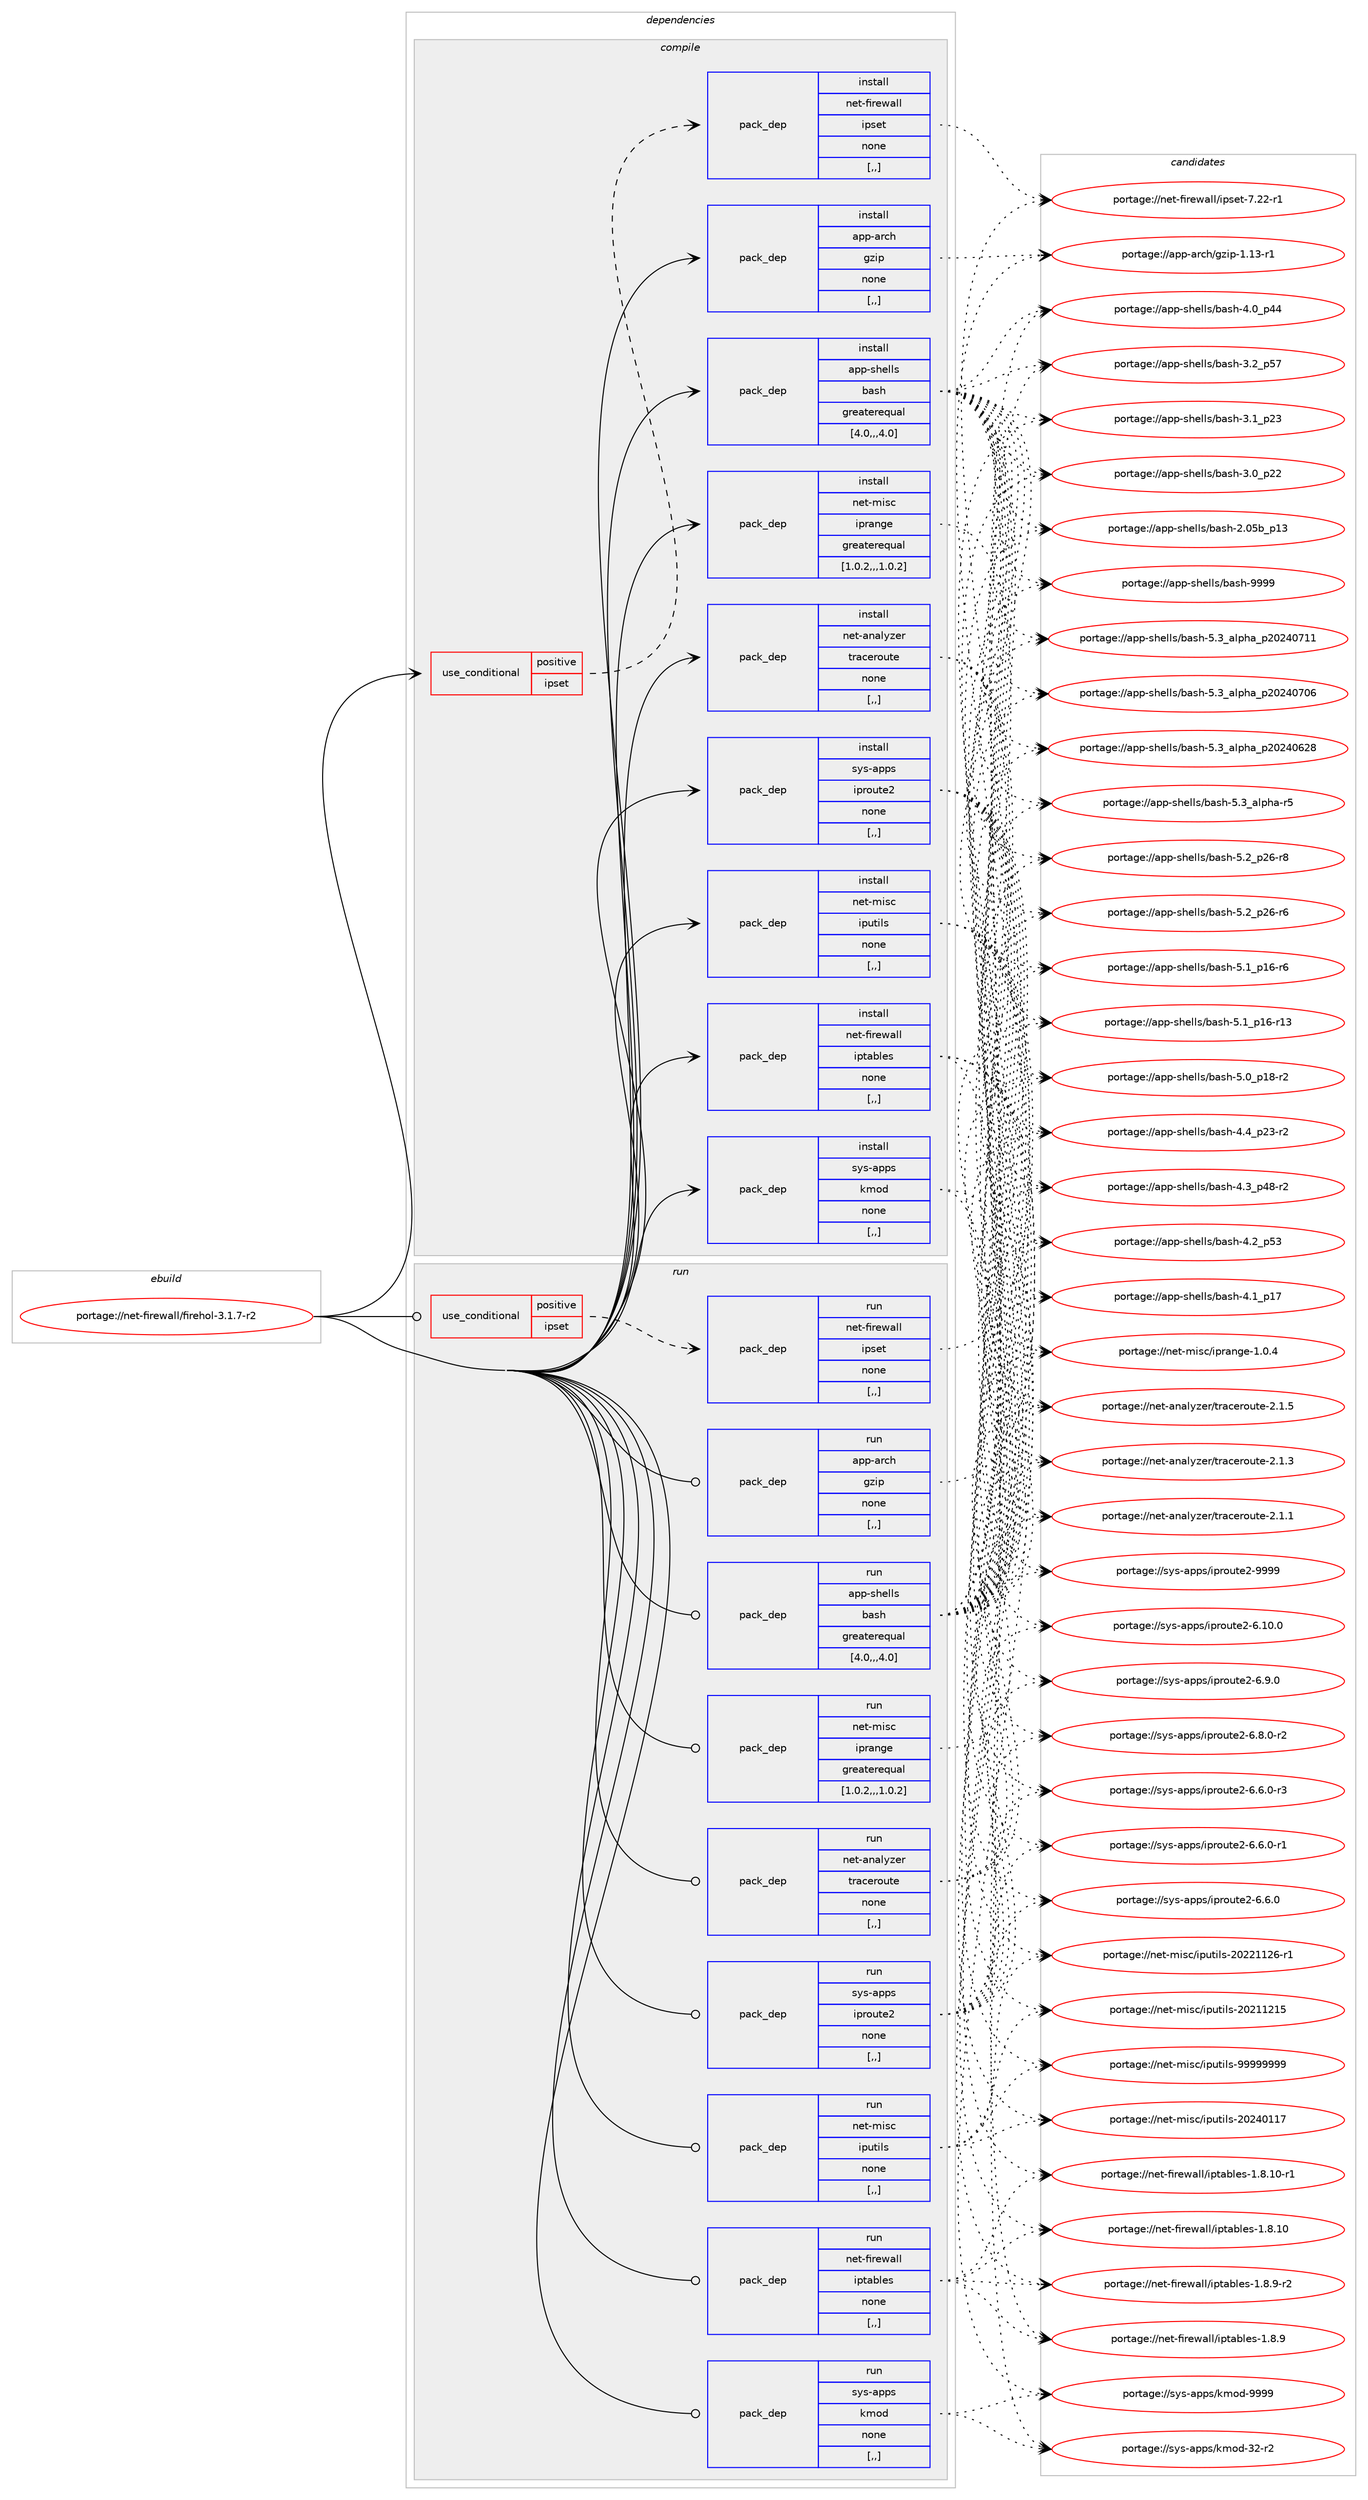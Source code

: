 digraph prolog {

# *************
# Graph options
# *************

newrank=true;
concentrate=true;
compound=true;
graph [rankdir=LR,fontname=Helvetica,fontsize=10,ranksep=1.5];#, ranksep=2.5, nodesep=0.2];
edge  [arrowhead=vee];
node  [fontname=Helvetica,fontsize=10];

# **********
# The ebuild
# **********

subgraph cluster_leftcol {
color=gray;
label=<<i>ebuild</i>>;
id [label="portage://net-firewall/firehol-3.1.7-r2", color=red, width=4, href="../net-firewall/firehol-3.1.7-r2.svg"];
}

# ****************
# The dependencies
# ****************

subgraph cluster_midcol {
color=gray;
label=<<i>dependencies</i>>;
subgraph cluster_compile {
fillcolor="#eeeeee";
style=filled;
label=<<i>compile</i>>;
subgraph cond89650 {
dependency345457 [label=<<TABLE BORDER="0" CELLBORDER="1" CELLSPACING="0" CELLPADDING="4"><TR><TD ROWSPAN="3" CELLPADDING="10">use_conditional</TD></TR><TR><TD>positive</TD></TR><TR><TD>ipset</TD></TR></TABLE>>, shape=none, color=red];
subgraph pack253200 {
dependency345458 [label=<<TABLE BORDER="0" CELLBORDER="1" CELLSPACING="0" CELLPADDING="4" WIDTH="220"><TR><TD ROWSPAN="6" CELLPADDING="30">pack_dep</TD></TR><TR><TD WIDTH="110">install</TD></TR><TR><TD>net-firewall</TD></TR><TR><TD>ipset</TD></TR><TR><TD>none</TD></TR><TR><TD>[,,]</TD></TR></TABLE>>, shape=none, color=blue];
}
dependency345457:e -> dependency345458:w [weight=20,style="dashed",arrowhead="vee"];
}
id:e -> dependency345457:w [weight=20,style="solid",arrowhead="vee"];
subgraph pack253201 {
dependency345459 [label=<<TABLE BORDER="0" CELLBORDER="1" CELLSPACING="0" CELLPADDING="4" WIDTH="220"><TR><TD ROWSPAN="6" CELLPADDING="30">pack_dep</TD></TR><TR><TD WIDTH="110">install</TD></TR><TR><TD>app-arch</TD></TR><TR><TD>gzip</TD></TR><TR><TD>none</TD></TR><TR><TD>[,,]</TD></TR></TABLE>>, shape=none, color=blue];
}
id:e -> dependency345459:w [weight=20,style="solid",arrowhead="vee"];
subgraph pack253202 {
dependency345460 [label=<<TABLE BORDER="0" CELLBORDER="1" CELLSPACING="0" CELLPADDING="4" WIDTH="220"><TR><TD ROWSPAN="6" CELLPADDING="30">pack_dep</TD></TR><TR><TD WIDTH="110">install</TD></TR><TR><TD>app-shells</TD></TR><TR><TD>bash</TD></TR><TR><TD>greaterequal</TD></TR><TR><TD>[4.0,,,4.0]</TD></TR></TABLE>>, shape=none, color=blue];
}
id:e -> dependency345460:w [weight=20,style="solid",arrowhead="vee"];
subgraph pack253203 {
dependency345461 [label=<<TABLE BORDER="0" CELLBORDER="1" CELLSPACING="0" CELLPADDING="4" WIDTH="220"><TR><TD ROWSPAN="6" CELLPADDING="30">pack_dep</TD></TR><TR><TD WIDTH="110">install</TD></TR><TR><TD>net-analyzer</TD></TR><TR><TD>traceroute</TD></TR><TR><TD>none</TD></TR><TR><TD>[,,]</TD></TR></TABLE>>, shape=none, color=blue];
}
id:e -> dependency345461:w [weight=20,style="solid",arrowhead="vee"];
subgraph pack253204 {
dependency345462 [label=<<TABLE BORDER="0" CELLBORDER="1" CELLSPACING="0" CELLPADDING="4" WIDTH="220"><TR><TD ROWSPAN="6" CELLPADDING="30">pack_dep</TD></TR><TR><TD WIDTH="110">install</TD></TR><TR><TD>net-firewall</TD></TR><TR><TD>iptables</TD></TR><TR><TD>none</TD></TR><TR><TD>[,,]</TD></TR></TABLE>>, shape=none, color=blue];
}
id:e -> dependency345462:w [weight=20,style="solid",arrowhead="vee"];
subgraph pack253205 {
dependency345463 [label=<<TABLE BORDER="0" CELLBORDER="1" CELLSPACING="0" CELLPADDING="4" WIDTH="220"><TR><TD ROWSPAN="6" CELLPADDING="30">pack_dep</TD></TR><TR><TD WIDTH="110">install</TD></TR><TR><TD>net-misc</TD></TR><TR><TD>iprange</TD></TR><TR><TD>greaterequal</TD></TR><TR><TD>[1.0.2,,,1.0.2]</TD></TR></TABLE>>, shape=none, color=blue];
}
id:e -> dependency345463:w [weight=20,style="solid",arrowhead="vee"];
subgraph pack253206 {
dependency345464 [label=<<TABLE BORDER="0" CELLBORDER="1" CELLSPACING="0" CELLPADDING="4" WIDTH="220"><TR><TD ROWSPAN="6" CELLPADDING="30">pack_dep</TD></TR><TR><TD WIDTH="110">install</TD></TR><TR><TD>net-misc</TD></TR><TR><TD>iputils</TD></TR><TR><TD>none</TD></TR><TR><TD>[,,]</TD></TR></TABLE>>, shape=none, color=blue];
}
id:e -> dependency345464:w [weight=20,style="solid",arrowhead="vee"];
subgraph pack253207 {
dependency345465 [label=<<TABLE BORDER="0" CELLBORDER="1" CELLSPACING="0" CELLPADDING="4" WIDTH="220"><TR><TD ROWSPAN="6" CELLPADDING="30">pack_dep</TD></TR><TR><TD WIDTH="110">install</TD></TR><TR><TD>sys-apps</TD></TR><TR><TD>iproute2</TD></TR><TR><TD>none</TD></TR><TR><TD>[,,]</TD></TR></TABLE>>, shape=none, color=blue];
}
id:e -> dependency345465:w [weight=20,style="solid",arrowhead="vee"];
subgraph pack253208 {
dependency345466 [label=<<TABLE BORDER="0" CELLBORDER="1" CELLSPACING="0" CELLPADDING="4" WIDTH="220"><TR><TD ROWSPAN="6" CELLPADDING="30">pack_dep</TD></TR><TR><TD WIDTH="110">install</TD></TR><TR><TD>sys-apps</TD></TR><TR><TD>kmod</TD></TR><TR><TD>none</TD></TR><TR><TD>[,,]</TD></TR></TABLE>>, shape=none, color=blue];
}
id:e -> dependency345466:w [weight=20,style="solid",arrowhead="vee"];
}
subgraph cluster_compileandrun {
fillcolor="#eeeeee";
style=filled;
label=<<i>compile and run</i>>;
}
subgraph cluster_run {
fillcolor="#eeeeee";
style=filled;
label=<<i>run</i>>;
subgraph cond89651 {
dependency345467 [label=<<TABLE BORDER="0" CELLBORDER="1" CELLSPACING="0" CELLPADDING="4"><TR><TD ROWSPAN="3" CELLPADDING="10">use_conditional</TD></TR><TR><TD>positive</TD></TR><TR><TD>ipset</TD></TR></TABLE>>, shape=none, color=red];
subgraph pack253209 {
dependency345468 [label=<<TABLE BORDER="0" CELLBORDER="1" CELLSPACING="0" CELLPADDING="4" WIDTH="220"><TR><TD ROWSPAN="6" CELLPADDING="30">pack_dep</TD></TR><TR><TD WIDTH="110">run</TD></TR><TR><TD>net-firewall</TD></TR><TR><TD>ipset</TD></TR><TR><TD>none</TD></TR><TR><TD>[,,]</TD></TR></TABLE>>, shape=none, color=blue];
}
dependency345467:e -> dependency345468:w [weight=20,style="dashed",arrowhead="vee"];
}
id:e -> dependency345467:w [weight=20,style="solid",arrowhead="odot"];
subgraph pack253210 {
dependency345469 [label=<<TABLE BORDER="0" CELLBORDER="1" CELLSPACING="0" CELLPADDING="4" WIDTH="220"><TR><TD ROWSPAN="6" CELLPADDING="30">pack_dep</TD></TR><TR><TD WIDTH="110">run</TD></TR><TR><TD>app-arch</TD></TR><TR><TD>gzip</TD></TR><TR><TD>none</TD></TR><TR><TD>[,,]</TD></TR></TABLE>>, shape=none, color=blue];
}
id:e -> dependency345469:w [weight=20,style="solid",arrowhead="odot"];
subgraph pack253211 {
dependency345470 [label=<<TABLE BORDER="0" CELLBORDER="1" CELLSPACING="0" CELLPADDING="4" WIDTH="220"><TR><TD ROWSPAN="6" CELLPADDING="30">pack_dep</TD></TR><TR><TD WIDTH="110">run</TD></TR><TR><TD>app-shells</TD></TR><TR><TD>bash</TD></TR><TR><TD>greaterequal</TD></TR><TR><TD>[4.0,,,4.0]</TD></TR></TABLE>>, shape=none, color=blue];
}
id:e -> dependency345470:w [weight=20,style="solid",arrowhead="odot"];
subgraph pack253212 {
dependency345471 [label=<<TABLE BORDER="0" CELLBORDER="1" CELLSPACING="0" CELLPADDING="4" WIDTH="220"><TR><TD ROWSPAN="6" CELLPADDING="30">pack_dep</TD></TR><TR><TD WIDTH="110">run</TD></TR><TR><TD>net-analyzer</TD></TR><TR><TD>traceroute</TD></TR><TR><TD>none</TD></TR><TR><TD>[,,]</TD></TR></TABLE>>, shape=none, color=blue];
}
id:e -> dependency345471:w [weight=20,style="solid",arrowhead="odot"];
subgraph pack253213 {
dependency345472 [label=<<TABLE BORDER="0" CELLBORDER="1" CELLSPACING="0" CELLPADDING="4" WIDTH="220"><TR><TD ROWSPAN="6" CELLPADDING="30">pack_dep</TD></TR><TR><TD WIDTH="110">run</TD></TR><TR><TD>net-firewall</TD></TR><TR><TD>iptables</TD></TR><TR><TD>none</TD></TR><TR><TD>[,,]</TD></TR></TABLE>>, shape=none, color=blue];
}
id:e -> dependency345472:w [weight=20,style="solid",arrowhead="odot"];
subgraph pack253214 {
dependency345473 [label=<<TABLE BORDER="0" CELLBORDER="1" CELLSPACING="0" CELLPADDING="4" WIDTH="220"><TR><TD ROWSPAN="6" CELLPADDING="30">pack_dep</TD></TR><TR><TD WIDTH="110">run</TD></TR><TR><TD>net-misc</TD></TR><TR><TD>iprange</TD></TR><TR><TD>greaterequal</TD></TR><TR><TD>[1.0.2,,,1.0.2]</TD></TR></TABLE>>, shape=none, color=blue];
}
id:e -> dependency345473:w [weight=20,style="solid",arrowhead="odot"];
subgraph pack253215 {
dependency345474 [label=<<TABLE BORDER="0" CELLBORDER="1" CELLSPACING="0" CELLPADDING="4" WIDTH="220"><TR><TD ROWSPAN="6" CELLPADDING="30">pack_dep</TD></TR><TR><TD WIDTH="110">run</TD></TR><TR><TD>net-misc</TD></TR><TR><TD>iputils</TD></TR><TR><TD>none</TD></TR><TR><TD>[,,]</TD></TR></TABLE>>, shape=none, color=blue];
}
id:e -> dependency345474:w [weight=20,style="solid",arrowhead="odot"];
subgraph pack253216 {
dependency345475 [label=<<TABLE BORDER="0" CELLBORDER="1" CELLSPACING="0" CELLPADDING="4" WIDTH="220"><TR><TD ROWSPAN="6" CELLPADDING="30">pack_dep</TD></TR><TR><TD WIDTH="110">run</TD></TR><TR><TD>sys-apps</TD></TR><TR><TD>iproute2</TD></TR><TR><TD>none</TD></TR><TR><TD>[,,]</TD></TR></TABLE>>, shape=none, color=blue];
}
id:e -> dependency345475:w [weight=20,style="solid",arrowhead="odot"];
subgraph pack253217 {
dependency345476 [label=<<TABLE BORDER="0" CELLBORDER="1" CELLSPACING="0" CELLPADDING="4" WIDTH="220"><TR><TD ROWSPAN="6" CELLPADDING="30">pack_dep</TD></TR><TR><TD WIDTH="110">run</TD></TR><TR><TD>sys-apps</TD></TR><TR><TD>kmod</TD></TR><TR><TD>none</TD></TR><TR><TD>[,,]</TD></TR></TABLE>>, shape=none, color=blue];
}
id:e -> dependency345476:w [weight=20,style="solid",arrowhead="odot"];
}
}

# **************
# The candidates
# **************

subgraph cluster_choices {
rank=same;
color=gray;
label=<<i>candidates</i>>;

subgraph choice253200 {
color=black;
nodesep=1;
choice11010111645102105114101119971081084710511211510111645554650504511449 [label="portage://net-firewall/ipset-7.22-r1", color=red, width=4,href="../net-firewall/ipset-7.22-r1.svg"];
dependency345458:e -> choice11010111645102105114101119971081084710511211510111645554650504511449:w [style=dotted,weight="100"];
}
subgraph choice253201 {
color=black;
nodesep=1;
choice971121124597114991044710312210511245494649514511449 [label="portage://app-arch/gzip-1.13-r1", color=red, width=4,href="../app-arch/gzip-1.13-r1.svg"];
dependency345459:e -> choice971121124597114991044710312210511245494649514511449:w [style=dotted,weight="100"];
}
subgraph choice253202 {
color=black;
nodesep=1;
choice97112112451151041011081081154798971151044557575757 [label="portage://app-shells/bash-9999", color=red, width=4,href="../app-shells/bash-9999.svg"];
choice971121124511510410110810811547989711510445534651959710811210497951125048505248554949 [label="portage://app-shells/bash-5.3_alpha_p20240711", color=red, width=4,href="../app-shells/bash-5.3_alpha_p20240711.svg"];
choice971121124511510410110810811547989711510445534651959710811210497951125048505248554854 [label="portage://app-shells/bash-5.3_alpha_p20240706", color=red, width=4,href="../app-shells/bash-5.3_alpha_p20240706.svg"];
choice971121124511510410110810811547989711510445534651959710811210497951125048505248545056 [label="portage://app-shells/bash-5.3_alpha_p20240628", color=red, width=4,href="../app-shells/bash-5.3_alpha_p20240628.svg"];
choice9711211245115104101108108115479897115104455346519597108112104974511453 [label="portage://app-shells/bash-5.3_alpha-r5", color=red, width=4,href="../app-shells/bash-5.3_alpha-r5.svg"];
choice9711211245115104101108108115479897115104455346509511250544511456 [label="portage://app-shells/bash-5.2_p26-r8", color=red, width=4,href="../app-shells/bash-5.2_p26-r8.svg"];
choice9711211245115104101108108115479897115104455346509511250544511454 [label="portage://app-shells/bash-5.2_p26-r6", color=red, width=4,href="../app-shells/bash-5.2_p26-r6.svg"];
choice9711211245115104101108108115479897115104455346499511249544511454 [label="portage://app-shells/bash-5.1_p16-r6", color=red, width=4,href="../app-shells/bash-5.1_p16-r6.svg"];
choice971121124511510410110810811547989711510445534649951124954451144951 [label="portage://app-shells/bash-5.1_p16-r13", color=red, width=4,href="../app-shells/bash-5.1_p16-r13.svg"];
choice9711211245115104101108108115479897115104455346489511249564511450 [label="portage://app-shells/bash-5.0_p18-r2", color=red, width=4,href="../app-shells/bash-5.0_p18-r2.svg"];
choice9711211245115104101108108115479897115104455246529511250514511450 [label="portage://app-shells/bash-4.4_p23-r2", color=red, width=4,href="../app-shells/bash-4.4_p23-r2.svg"];
choice9711211245115104101108108115479897115104455246519511252564511450 [label="portage://app-shells/bash-4.3_p48-r2", color=red, width=4,href="../app-shells/bash-4.3_p48-r2.svg"];
choice971121124511510410110810811547989711510445524650951125351 [label="portage://app-shells/bash-4.2_p53", color=red, width=4,href="../app-shells/bash-4.2_p53.svg"];
choice971121124511510410110810811547989711510445524649951124955 [label="portage://app-shells/bash-4.1_p17", color=red, width=4,href="../app-shells/bash-4.1_p17.svg"];
choice971121124511510410110810811547989711510445524648951125252 [label="portage://app-shells/bash-4.0_p44", color=red, width=4,href="../app-shells/bash-4.0_p44.svg"];
choice971121124511510410110810811547989711510445514650951125355 [label="portage://app-shells/bash-3.2_p57", color=red, width=4,href="../app-shells/bash-3.2_p57.svg"];
choice971121124511510410110810811547989711510445514649951125051 [label="portage://app-shells/bash-3.1_p23", color=red, width=4,href="../app-shells/bash-3.1_p23.svg"];
choice971121124511510410110810811547989711510445514648951125050 [label="portage://app-shells/bash-3.0_p22", color=red, width=4,href="../app-shells/bash-3.0_p22.svg"];
choice9711211245115104101108108115479897115104455046485398951124951 [label="portage://app-shells/bash-2.05b_p13", color=red, width=4,href="../app-shells/bash-2.05b_p13.svg"];
dependency345460:e -> choice97112112451151041011081081154798971151044557575757:w [style=dotted,weight="100"];
dependency345460:e -> choice971121124511510410110810811547989711510445534651959710811210497951125048505248554949:w [style=dotted,weight="100"];
dependency345460:e -> choice971121124511510410110810811547989711510445534651959710811210497951125048505248554854:w [style=dotted,weight="100"];
dependency345460:e -> choice971121124511510410110810811547989711510445534651959710811210497951125048505248545056:w [style=dotted,weight="100"];
dependency345460:e -> choice9711211245115104101108108115479897115104455346519597108112104974511453:w [style=dotted,weight="100"];
dependency345460:e -> choice9711211245115104101108108115479897115104455346509511250544511456:w [style=dotted,weight="100"];
dependency345460:e -> choice9711211245115104101108108115479897115104455346509511250544511454:w [style=dotted,weight="100"];
dependency345460:e -> choice9711211245115104101108108115479897115104455346499511249544511454:w [style=dotted,weight="100"];
dependency345460:e -> choice971121124511510410110810811547989711510445534649951124954451144951:w [style=dotted,weight="100"];
dependency345460:e -> choice9711211245115104101108108115479897115104455346489511249564511450:w [style=dotted,weight="100"];
dependency345460:e -> choice9711211245115104101108108115479897115104455246529511250514511450:w [style=dotted,weight="100"];
dependency345460:e -> choice9711211245115104101108108115479897115104455246519511252564511450:w [style=dotted,weight="100"];
dependency345460:e -> choice971121124511510410110810811547989711510445524650951125351:w [style=dotted,weight="100"];
dependency345460:e -> choice971121124511510410110810811547989711510445524649951124955:w [style=dotted,weight="100"];
dependency345460:e -> choice971121124511510410110810811547989711510445524648951125252:w [style=dotted,weight="100"];
dependency345460:e -> choice971121124511510410110810811547989711510445514650951125355:w [style=dotted,weight="100"];
dependency345460:e -> choice971121124511510410110810811547989711510445514649951125051:w [style=dotted,weight="100"];
dependency345460:e -> choice971121124511510410110810811547989711510445514648951125050:w [style=dotted,weight="100"];
dependency345460:e -> choice9711211245115104101108108115479897115104455046485398951124951:w [style=dotted,weight="100"];
}
subgraph choice253203 {
color=black;
nodesep=1;
choice110101116459711097108121122101114471161149799101114111117116101455046494653 [label="portage://net-analyzer/traceroute-2.1.5", color=red, width=4,href="../net-analyzer/traceroute-2.1.5.svg"];
choice110101116459711097108121122101114471161149799101114111117116101455046494651 [label="portage://net-analyzer/traceroute-2.1.3", color=red, width=4,href="../net-analyzer/traceroute-2.1.3.svg"];
choice110101116459711097108121122101114471161149799101114111117116101455046494649 [label="portage://net-analyzer/traceroute-2.1.1", color=red, width=4,href="../net-analyzer/traceroute-2.1.1.svg"];
dependency345461:e -> choice110101116459711097108121122101114471161149799101114111117116101455046494653:w [style=dotted,weight="100"];
dependency345461:e -> choice110101116459711097108121122101114471161149799101114111117116101455046494651:w [style=dotted,weight="100"];
dependency345461:e -> choice110101116459711097108121122101114471161149799101114111117116101455046494649:w [style=dotted,weight="100"];
}
subgraph choice253204 {
color=black;
nodesep=1;
choice1101011164510210511410111997108108471051121169798108101115454946564649484511449 [label="portage://net-firewall/iptables-1.8.10-r1", color=red, width=4,href="../net-firewall/iptables-1.8.10-r1.svg"];
choice110101116451021051141011199710810847105112116979810810111545494656464948 [label="portage://net-firewall/iptables-1.8.10", color=red, width=4,href="../net-firewall/iptables-1.8.10.svg"];
choice11010111645102105114101119971081084710511211697981081011154549465646574511450 [label="portage://net-firewall/iptables-1.8.9-r2", color=red, width=4,href="../net-firewall/iptables-1.8.9-r2.svg"];
choice1101011164510210511410111997108108471051121169798108101115454946564657 [label="portage://net-firewall/iptables-1.8.9", color=red, width=4,href="../net-firewall/iptables-1.8.9.svg"];
dependency345462:e -> choice1101011164510210511410111997108108471051121169798108101115454946564649484511449:w [style=dotted,weight="100"];
dependency345462:e -> choice110101116451021051141011199710810847105112116979810810111545494656464948:w [style=dotted,weight="100"];
dependency345462:e -> choice11010111645102105114101119971081084710511211697981081011154549465646574511450:w [style=dotted,weight="100"];
dependency345462:e -> choice1101011164510210511410111997108108471051121169798108101115454946564657:w [style=dotted,weight="100"];
}
subgraph choice253205 {
color=black;
nodesep=1;
choice11010111645109105115994710511211497110103101454946484652 [label="portage://net-misc/iprange-1.0.4", color=red, width=4,href="../net-misc/iprange-1.0.4.svg"];
dependency345463:e -> choice11010111645109105115994710511211497110103101454946484652:w [style=dotted,weight="100"];
}
subgraph choice253206 {
color=black;
nodesep=1;
choice110101116451091051159947105112117116105108115455757575757575757 [label="portage://net-misc/iputils-99999999", color=red, width=4,href="../net-misc/iputils-99999999.svg"];
choice110101116451091051159947105112117116105108115455048505248494955 [label="portage://net-misc/iputils-20240117", color=red, width=4,href="../net-misc/iputils-20240117.svg"];
choice1101011164510910511599471051121171161051081154550485050494950544511449 [label="portage://net-misc/iputils-20221126-r1", color=red, width=4,href="../net-misc/iputils-20221126-r1.svg"];
choice110101116451091051159947105112117116105108115455048504949504953 [label="portage://net-misc/iputils-20211215", color=red, width=4,href="../net-misc/iputils-20211215.svg"];
dependency345464:e -> choice110101116451091051159947105112117116105108115455757575757575757:w [style=dotted,weight="100"];
dependency345464:e -> choice110101116451091051159947105112117116105108115455048505248494955:w [style=dotted,weight="100"];
dependency345464:e -> choice1101011164510910511599471051121171161051081154550485050494950544511449:w [style=dotted,weight="100"];
dependency345464:e -> choice110101116451091051159947105112117116105108115455048504949504953:w [style=dotted,weight="100"];
}
subgraph choice253207 {
color=black;
nodesep=1;
choice115121115459711211211547105112114111117116101504557575757 [label="portage://sys-apps/iproute2-9999", color=red, width=4,href="../sys-apps/iproute2-9999.svg"];
choice1151211154597112112115471051121141111171161015045544649484648 [label="portage://sys-apps/iproute2-6.10.0", color=red, width=4,href="../sys-apps/iproute2-6.10.0.svg"];
choice11512111545971121121154710511211411111711610150455446574648 [label="portage://sys-apps/iproute2-6.9.0", color=red, width=4,href="../sys-apps/iproute2-6.9.0.svg"];
choice115121115459711211211547105112114111117116101504554465646484511450 [label="portage://sys-apps/iproute2-6.8.0-r2", color=red, width=4,href="../sys-apps/iproute2-6.8.0-r2.svg"];
choice115121115459711211211547105112114111117116101504554465446484511451 [label="portage://sys-apps/iproute2-6.6.0-r3", color=red, width=4,href="../sys-apps/iproute2-6.6.0-r3.svg"];
choice115121115459711211211547105112114111117116101504554465446484511449 [label="portage://sys-apps/iproute2-6.6.0-r1", color=red, width=4,href="../sys-apps/iproute2-6.6.0-r1.svg"];
choice11512111545971121121154710511211411111711610150455446544648 [label="portage://sys-apps/iproute2-6.6.0", color=red, width=4,href="../sys-apps/iproute2-6.6.0.svg"];
dependency345465:e -> choice115121115459711211211547105112114111117116101504557575757:w [style=dotted,weight="100"];
dependency345465:e -> choice1151211154597112112115471051121141111171161015045544649484648:w [style=dotted,weight="100"];
dependency345465:e -> choice11512111545971121121154710511211411111711610150455446574648:w [style=dotted,weight="100"];
dependency345465:e -> choice115121115459711211211547105112114111117116101504554465646484511450:w [style=dotted,weight="100"];
dependency345465:e -> choice115121115459711211211547105112114111117116101504554465446484511451:w [style=dotted,weight="100"];
dependency345465:e -> choice115121115459711211211547105112114111117116101504554465446484511449:w [style=dotted,weight="100"];
dependency345465:e -> choice11512111545971121121154710511211411111711610150455446544648:w [style=dotted,weight="100"];
}
subgraph choice253208 {
color=black;
nodesep=1;
choice1151211154597112112115471071091111004557575757 [label="portage://sys-apps/kmod-9999", color=red, width=4,href="../sys-apps/kmod-9999.svg"];
choice1151211154597112112115471071091111004551504511450 [label="portage://sys-apps/kmod-32-r2", color=red, width=4,href="../sys-apps/kmod-32-r2.svg"];
dependency345466:e -> choice1151211154597112112115471071091111004557575757:w [style=dotted,weight="100"];
dependency345466:e -> choice1151211154597112112115471071091111004551504511450:w [style=dotted,weight="100"];
}
subgraph choice253209 {
color=black;
nodesep=1;
choice11010111645102105114101119971081084710511211510111645554650504511449 [label="portage://net-firewall/ipset-7.22-r1", color=red, width=4,href="../net-firewall/ipset-7.22-r1.svg"];
dependency345468:e -> choice11010111645102105114101119971081084710511211510111645554650504511449:w [style=dotted,weight="100"];
}
subgraph choice253210 {
color=black;
nodesep=1;
choice971121124597114991044710312210511245494649514511449 [label="portage://app-arch/gzip-1.13-r1", color=red, width=4,href="../app-arch/gzip-1.13-r1.svg"];
dependency345469:e -> choice971121124597114991044710312210511245494649514511449:w [style=dotted,weight="100"];
}
subgraph choice253211 {
color=black;
nodesep=1;
choice97112112451151041011081081154798971151044557575757 [label="portage://app-shells/bash-9999", color=red, width=4,href="../app-shells/bash-9999.svg"];
choice971121124511510410110810811547989711510445534651959710811210497951125048505248554949 [label="portage://app-shells/bash-5.3_alpha_p20240711", color=red, width=4,href="../app-shells/bash-5.3_alpha_p20240711.svg"];
choice971121124511510410110810811547989711510445534651959710811210497951125048505248554854 [label="portage://app-shells/bash-5.3_alpha_p20240706", color=red, width=4,href="../app-shells/bash-5.3_alpha_p20240706.svg"];
choice971121124511510410110810811547989711510445534651959710811210497951125048505248545056 [label="portage://app-shells/bash-5.3_alpha_p20240628", color=red, width=4,href="../app-shells/bash-5.3_alpha_p20240628.svg"];
choice9711211245115104101108108115479897115104455346519597108112104974511453 [label="portage://app-shells/bash-5.3_alpha-r5", color=red, width=4,href="../app-shells/bash-5.3_alpha-r5.svg"];
choice9711211245115104101108108115479897115104455346509511250544511456 [label="portage://app-shells/bash-5.2_p26-r8", color=red, width=4,href="../app-shells/bash-5.2_p26-r8.svg"];
choice9711211245115104101108108115479897115104455346509511250544511454 [label="portage://app-shells/bash-5.2_p26-r6", color=red, width=4,href="../app-shells/bash-5.2_p26-r6.svg"];
choice9711211245115104101108108115479897115104455346499511249544511454 [label="portage://app-shells/bash-5.1_p16-r6", color=red, width=4,href="../app-shells/bash-5.1_p16-r6.svg"];
choice971121124511510410110810811547989711510445534649951124954451144951 [label="portage://app-shells/bash-5.1_p16-r13", color=red, width=4,href="../app-shells/bash-5.1_p16-r13.svg"];
choice9711211245115104101108108115479897115104455346489511249564511450 [label="portage://app-shells/bash-5.0_p18-r2", color=red, width=4,href="../app-shells/bash-5.0_p18-r2.svg"];
choice9711211245115104101108108115479897115104455246529511250514511450 [label="portage://app-shells/bash-4.4_p23-r2", color=red, width=4,href="../app-shells/bash-4.4_p23-r2.svg"];
choice9711211245115104101108108115479897115104455246519511252564511450 [label="portage://app-shells/bash-4.3_p48-r2", color=red, width=4,href="../app-shells/bash-4.3_p48-r2.svg"];
choice971121124511510410110810811547989711510445524650951125351 [label="portage://app-shells/bash-4.2_p53", color=red, width=4,href="../app-shells/bash-4.2_p53.svg"];
choice971121124511510410110810811547989711510445524649951124955 [label="portage://app-shells/bash-4.1_p17", color=red, width=4,href="../app-shells/bash-4.1_p17.svg"];
choice971121124511510410110810811547989711510445524648951125252 [label="portage://app-shells/bash-4.0_p44", color=red, width=4,href="../app-shells/bash-4.0_p44.svg"];
choice971121124511510410110810811547989711510445514650951125355 [label="portage://app-shells/bash-3.2_p57", color=red, width=4,href="../app-shells/bash-3.2_p57.svg"];
choice971121124511510410110810811547989711510445514649951125051 [label="portage://app-shells/bash-3.1_p23", color=red, width=4,href="../app-shells/bash-3.1_p23.svg"];
choice971121124511510410110810811547989711510445514648951125050 [label="portage://app-shells/bash-3.0_p22", color=red, width=4,href="../app-shells/bash-3.0_p22.svg"];
choice9711211245115104101108108115479897115104455046485398951124951 [label="portage://app-shells/bash-2.05b_p13", color=red, width=4,href="../app-shells/bash-2.05b_p13.svg"];
dependency345470:e -> choice97112112451151041011081081154798971151044557575757:w [style=dotted,weight="100"];
dependency345470:e -> choice971121124511510410110810811547989711510445534651959710811210497951125048505248554949:w [style=dotted,weight="100"];
dependency345470:e -> choice971121124511510410110810811547989711510445534651959710811210497951125048505248554854:w [style=dotted,weight="100"];
dependency345470:e -> choice971121124511510410110810811547989711510445534651959710811210497951125048505248545056:w [style=dotted,weight="100"];
dependency345470:e -> choice9711211245115104101108108115479897115104455346519597108112104974511453:w [style=dotted,weight="100"];
dependency345470:e -> choice9711211245115104101108108115479897115104455346509511250544511456:w [style=dotted,weight="100"];
dependency345470:e -> choice9711211245115104101108108115479897115104455346509511250544511454:w [style=dotted,weight="100"];
dependency345470:e -> choice9711211245115104101108108115479897115104455346499511249544511454:w [style=dotted,weight="100"];
dependency345470:e -> choice971121124511510410110810811547989711510445534649951124954451144951:w [style=dotted,weight="100"];
dependency345470:e -> choice9711211245115104101108108115479897115104455346489511249564511450:w [style=dotted,weight="100"];
dependency345470:e -> choice9711211245115104101108108115479897115104455246529511250514511450:w [style=dotted,weight="100"];
dependency345470:e -> choice9711211245115104101108108115479897115104455246519511252564511450:w [style=dotted,weight="100"];
dependency345470:e -> choice971121124511510410110810811547989711510445524650951125351:w [style=dotted,weight="100"];
dependency345470:e -> choice971121124511510410110810811547989711510445524649951124955:w [style=dotted,weight="100"];
dependency345470:e -> choice971121124511510410110810811547989711510445524648951125252:w [style=dotted,weight="100"];
dependency345470:e -> choice971121124511510410110810811547989711510445514650951125355:w [style=dotted,weight="100"];
dependency345470:e -> choice971121124511510410110810811547989711510445514649951125051:w [style=dotted,weight="100"];
dependency345470:e -> choice971121124511510410110810811547989711510445514648951125050:w [style=dotted,weight="100"];
dependency345470:e -> choice9711211245115104101108108115479897115104455046485398951124951:w [style=dotted,weight="100"];
}
subgraph choice253212 {
color=black;
nodesep=1;
choice110101116459711097108121122101114471161149799101114111117116101455046494653 [label="portage://net-analyzer/traceroute-2.1.5", color=red, width=4,href="../net-analyzer/traceroute-2.1.5.svg"];
choice110101116459711097108121122101114471161149799101114111117116101455046494651 [label="portage://net-analyzer/traceroute-2.1.3", color=red, width=4,href="../net-analyzer/traceroute-2.1.3.svg"];
choice110101116459711097108121122101114471161149799101114111117116101455046494649 [label="portage://net-analyzer/traceroute-2.1.1", color=red, width=4,href="../net-analyzer/traceroute-2.1.1.svg"];
dependency345471:e -> choice110101116459711097108121122101114471161149799101114111117116101455046494653:w [style=dotted,weight="100"];
dependency345471:e -> choice110101116459711097108121122101114471161149799101114111117116101455046494651:w [style=dotted,weight="100"];
dependency345471:e -> choice110101116459711097108121122101114471161149799101114111117116101455046494649:w [style=dotted,weight="100"];
}
subgraph choice253213 {
color=black;
nodesep=1;
choice1101011164510210511410111997108108471051121169798108101115454946564649484511449 [label="portage://net-firewall/iptables-1.8.10-r1", color=red, width=4,href="../net-firewall/iptables-1.8.10-r1.svg"];
choice110101116451021051141011199710810847105112116979810810111545494656464948 [label="portage://net-firewall/iptables-1.8.10", color=red, width=4,href="../net-firewall/iptables-1.8.10.svg"];
choice11010111645102105114101119971081084710511211697981081011154549465646574511450 [label="portage://net-firewall/iptables-1.8.9-r2", color=red, width=4,href="../net-firewall/iptables-1.8.9-r2.svg"];
choice1101011164510210511410111997108108471051121169798108101115454946564657 [label="portage://net-firewall/iptables-1.8.9", color=red, width=4,href="../net-firewall/iptables-1.8.9.svg"];
dependency345472:e -> choice1101011164510210511410111997108108471051121169798108101115454946564649484511449:w [style=dotted,weight="100"];
dependency345472:e -> choice110101116451021051141011199710810847105112116979810810111545494656464948:w [style=dotted,weight="100"];
dependency345472:e -> choice11010111645102105114101119971081084710511211697981081011154549465646574511450:w [style=dotted,weight="100"];
dependency345472:e -> choice1101011164510210511410111997108108471051121169798108101115454946564657:w [style=dotted,weight="100"];
}
subgraph choice253214 {
color=black;
nodesep=1;
choice11010111645109105115994710511211497110103101454946484652 [label="portage://net-misc/iprange-1.0.4", color=red, width=4,href="../net-misc/iprange-1.0.4.svg"];
dependency345473:e -> choice11010111645109105115994710511211497110103101454946484652:w [style=dotted,weight="100"];
}
subgraph choice253215 {
color=black;
nodesep=1;
choice110101116451091051159947105112117116105108115455757575757575757 [label="portage://net-misc/iputils-99999999", color=red, width=4,href="../net-misc/iputils-99999999.svg"];
choice110101116451091051159947105112117116105108115455048505248494955 [label="portage://net-misc/iputils-20240117", color=red, width=4,href="../net-misc/iputils-20240117.svg"];
choice1101011164510910511599471051121171161051081154550485050494950544511449 [label="portage://net-misc/iputils-20221126-r1", color=red, width=4,href="../net-misc/iputils-20221126-r1.svg"];
choice110101116451091051159947105112117116105108115455048504949504953 [label="portage://net-misc/iputils-20211215", color=red, width=4,href="../net-misc/iputils-20211215.svg"];
dependency345474:e -> choice110101116451091051159947105112117116105108115455757575757575757:w [style=dotted,weight="100"];
dependency345474:e -> choice110101116451091051159947105112117116105108115455048505248494955:w [style=dotted,weight="100"];
dependency345474:e -> choice1101011164510910511599471051121171161051081154550485050494950544511449:w [style=dotted,weight="100"];
dependency345474:e -> choice110101116451091051159947105112117116105108115455048504949504953:w [style=dotted,weight="100"];
}
subgraph choice253216 {
color=black;
nodesep=1;
choice115121115459711211211547105112114111117116101504557575757 [label="portage://sys-apps/iproute2-9999", color=red, width=4,href="../sys-apps/iproute2-9999.svg"];
choice1151211154597112112115471051121141111171161015045544649484648 [label="portage://sys-apps/iproute2-6.10.0", color=red, width=4,href="../sys-apps/iproute2-6.10.0.svg"];
choice11512111545971121121154710511211411111711610150455446574648 [label="portage://sys-apps/iproute2-6.9.0", color=red, width=4,href="../sys-apps/iproute2-6.9.0.svg"];
choice115121115459711211211547105112114111117116101504554465646484511450 [label="portage://sys-apps/iproute2-6.8.0-r2", color=red, width=4,href="../sys-apps/iproute2-6.8.0-r2.svg"];
choice115121115459711211211547105112114111117116101504554465446484511451 [label="portage://sys-apps/iproute2-6.6.0-r3", color=red, width=4,href="../sys-apps/iproute2-6.6.0-r3.svg"];
choice115121115459711211211547105112114111117116101504554465446484511449 [label="portage://sys-apps/iproute2-6.6.0-r1", color=red, width=4,href="../sys-apps/iproute2-6.6.0-r1.svg"];
choice11512111545971121121154710511211411111711610150455446544648 [label="portage://sys-apps/iproute2-6.6.0", color=red, width=4,href="../sys-apps/iproute2-6.6.0.svg"];
dependency345475:e -> choice115121115459711211211547105112114111117116101504557575757:w [style=dotted,weight="100"];
dependency345475:e -> choice1151211154597112112115471051121141111171161015045544649484648:w [style=dotted,weight="100"];
dependency345475:e -> choice11512111545971121121154710511211411111711610150455446574648:w [style=dotted,weight="100"];
dependency345475:e -> choice115121115459711211211547105112114111117116101504554465646484511450:w [style=dotted,weight="100"];
dependency345475:e -> choice115121115459711211211547105112114111117116101504554465446484511451:w [style=dotted,weight="100"];
dependency345475:e -> choice115121115459711211211547105112114111117116101504554465446484511449:w [style=dotted,weight="100"];
dependency345475:e -> choice11512111545971121121154710511211411111711610150455446544648:w [style=dotted,weight="100"];
}
subgraph choice253217 {
color=black;
nodesep=1;
choice1151211154597112112115471071091111004557575757 [label="portage://sys-apps/kmod-9999", color=red, width=4,href="../sys-apps/kmod-9999.svg"];
choice1151211154597112112115471071091111004551504511450 [label="portage://sys-apps/kmod-32-r2", color=red, width=4,href="../sys-apps/kmod-32-r2.svg"];
dependency345476:e -> choice1151211154597112112115471071091111004557575757:w [style=dotted,weight="100"];
dependency345476:e -> choice1151211154597112112115471071091111004551504511450:w [style=dotted,weight="100"];
}
}

}
